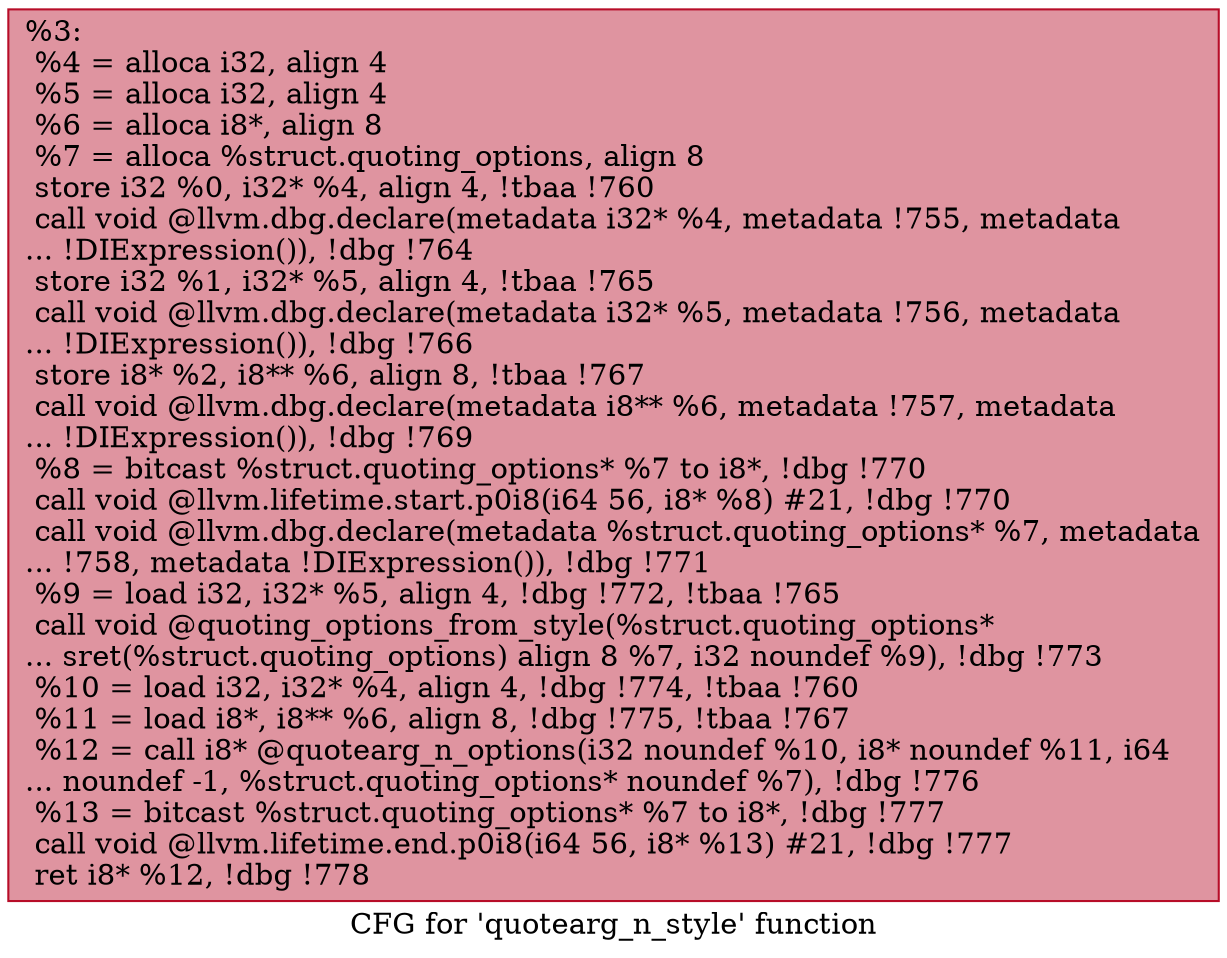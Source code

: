 digraph "CFG for 'quotearg_n_style' function" {
	label="CFG for 'quotearg_n_style' function";

	Node0xce1cc0 [shape=record,color="#b70d28ff", style=filled, fillcolor="#b70d2870",label="{%3:\l  %4 = alloca i32, align 4\l  %5 = alloca i32, align 4\l  %6 = alloca i8*, align 8\l  %7 = alloca %struct.quoting_options, align 8\l  store i32 %0, i32* %4, align 4, !tbaa !760\l  call void @llvm.dbg.declare(metadata i32* %4, metadata !755, metadata\l... !DIExpression()), !dbg !764\l  store i32 %1, i32* %5, align 4, !tbaa !765\l  call void @llvm.dbg.declare(metadata i32* %5, metadata !756, metadata\l... !DIExpression()), !dbg !766\l  store i8* %2, i8** %6, align 8, !tbaa !767\l  call void @llvm.dbg.declare(metadata i8** %6, metadata !757, metadata\l... !DIExpression()), !dbg !769\l  %8 = bitcast %struct.quoting_options* %7 to i8*, !dbg !770\l  call void @llvm.lifetime.start.p0i8(i64 56, i8* %8) #21, !dbg !770\l  call void @llvm.dbg.declare(metadata %struct.quoting_options* %7, metadata\l... !758, metadata !DIExpression()), !dbg !771\l  %9 = load i32, i32* %5, align 4, !dbg !772, !tbaa !765\l  call void @quoting_options_from_style(%struct.quoting_options*\l... sret(%struct.quoting_options) align 8 %7, i32 noundef %9), !dbg !773\l  %10 = load i32, i32* %4, align 4, !dbg !774, !tbaa !760\l  %11 = load i8*, i8** %6, align 8, !dbg !775, !tbaa !767\l  %12 = call i8* @quotearg_n_options(i32 noundef %10, i8* noundef %11, i64\l... noundef -1, %struct.quoting_options* noundef %7), !dbg !776\l  %13 = bitcast %struct.quoting_options* %7 to i8*, !dbg !777\l  call void @llvm.lifetime.end.p0i8(i64 56, i8* %13) #21, !dbg !777\l  ret i8* %12, !dbg !778\l}"];
}

